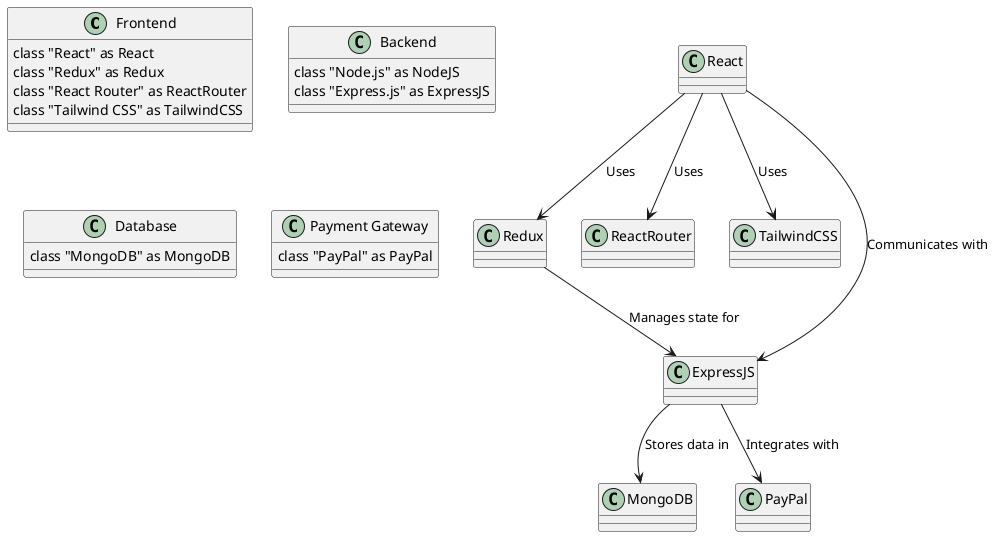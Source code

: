 @startuml
!define RECTANGLE class

RECTANGLE "Frontend" {
  RECTANGLE "React" as React
  RECTANGLE "Redux" as Redux
  RECTANGLE "React Router" as ReactRouter
  RECTANGLE "Tailwind CSS" as TailwindCSS
}

RECTANGLE "Backend" {
  RECTANGLE "Node.js" as NodeJS
  RECTANGLE "Express.js" as ExpressJS
}

RECTANGLE "Database" {
  RECTANGLE "MongoDB" as MongoDB
}

RECTANGLE "Payment Gateway" {
  RECTANGLE "PayPal" as PayPal
}

React --> Redux : Uses
React --> ReactRouter : Uses
React --> TailwindCSS : Uses

React --> ExpressJS : Communicates with
Redux --> ExpressJS : Manages state for

ExpressJS --> MongoDB : Stores data in
ExpressJS --> PayPal : Integrates with

@enduml